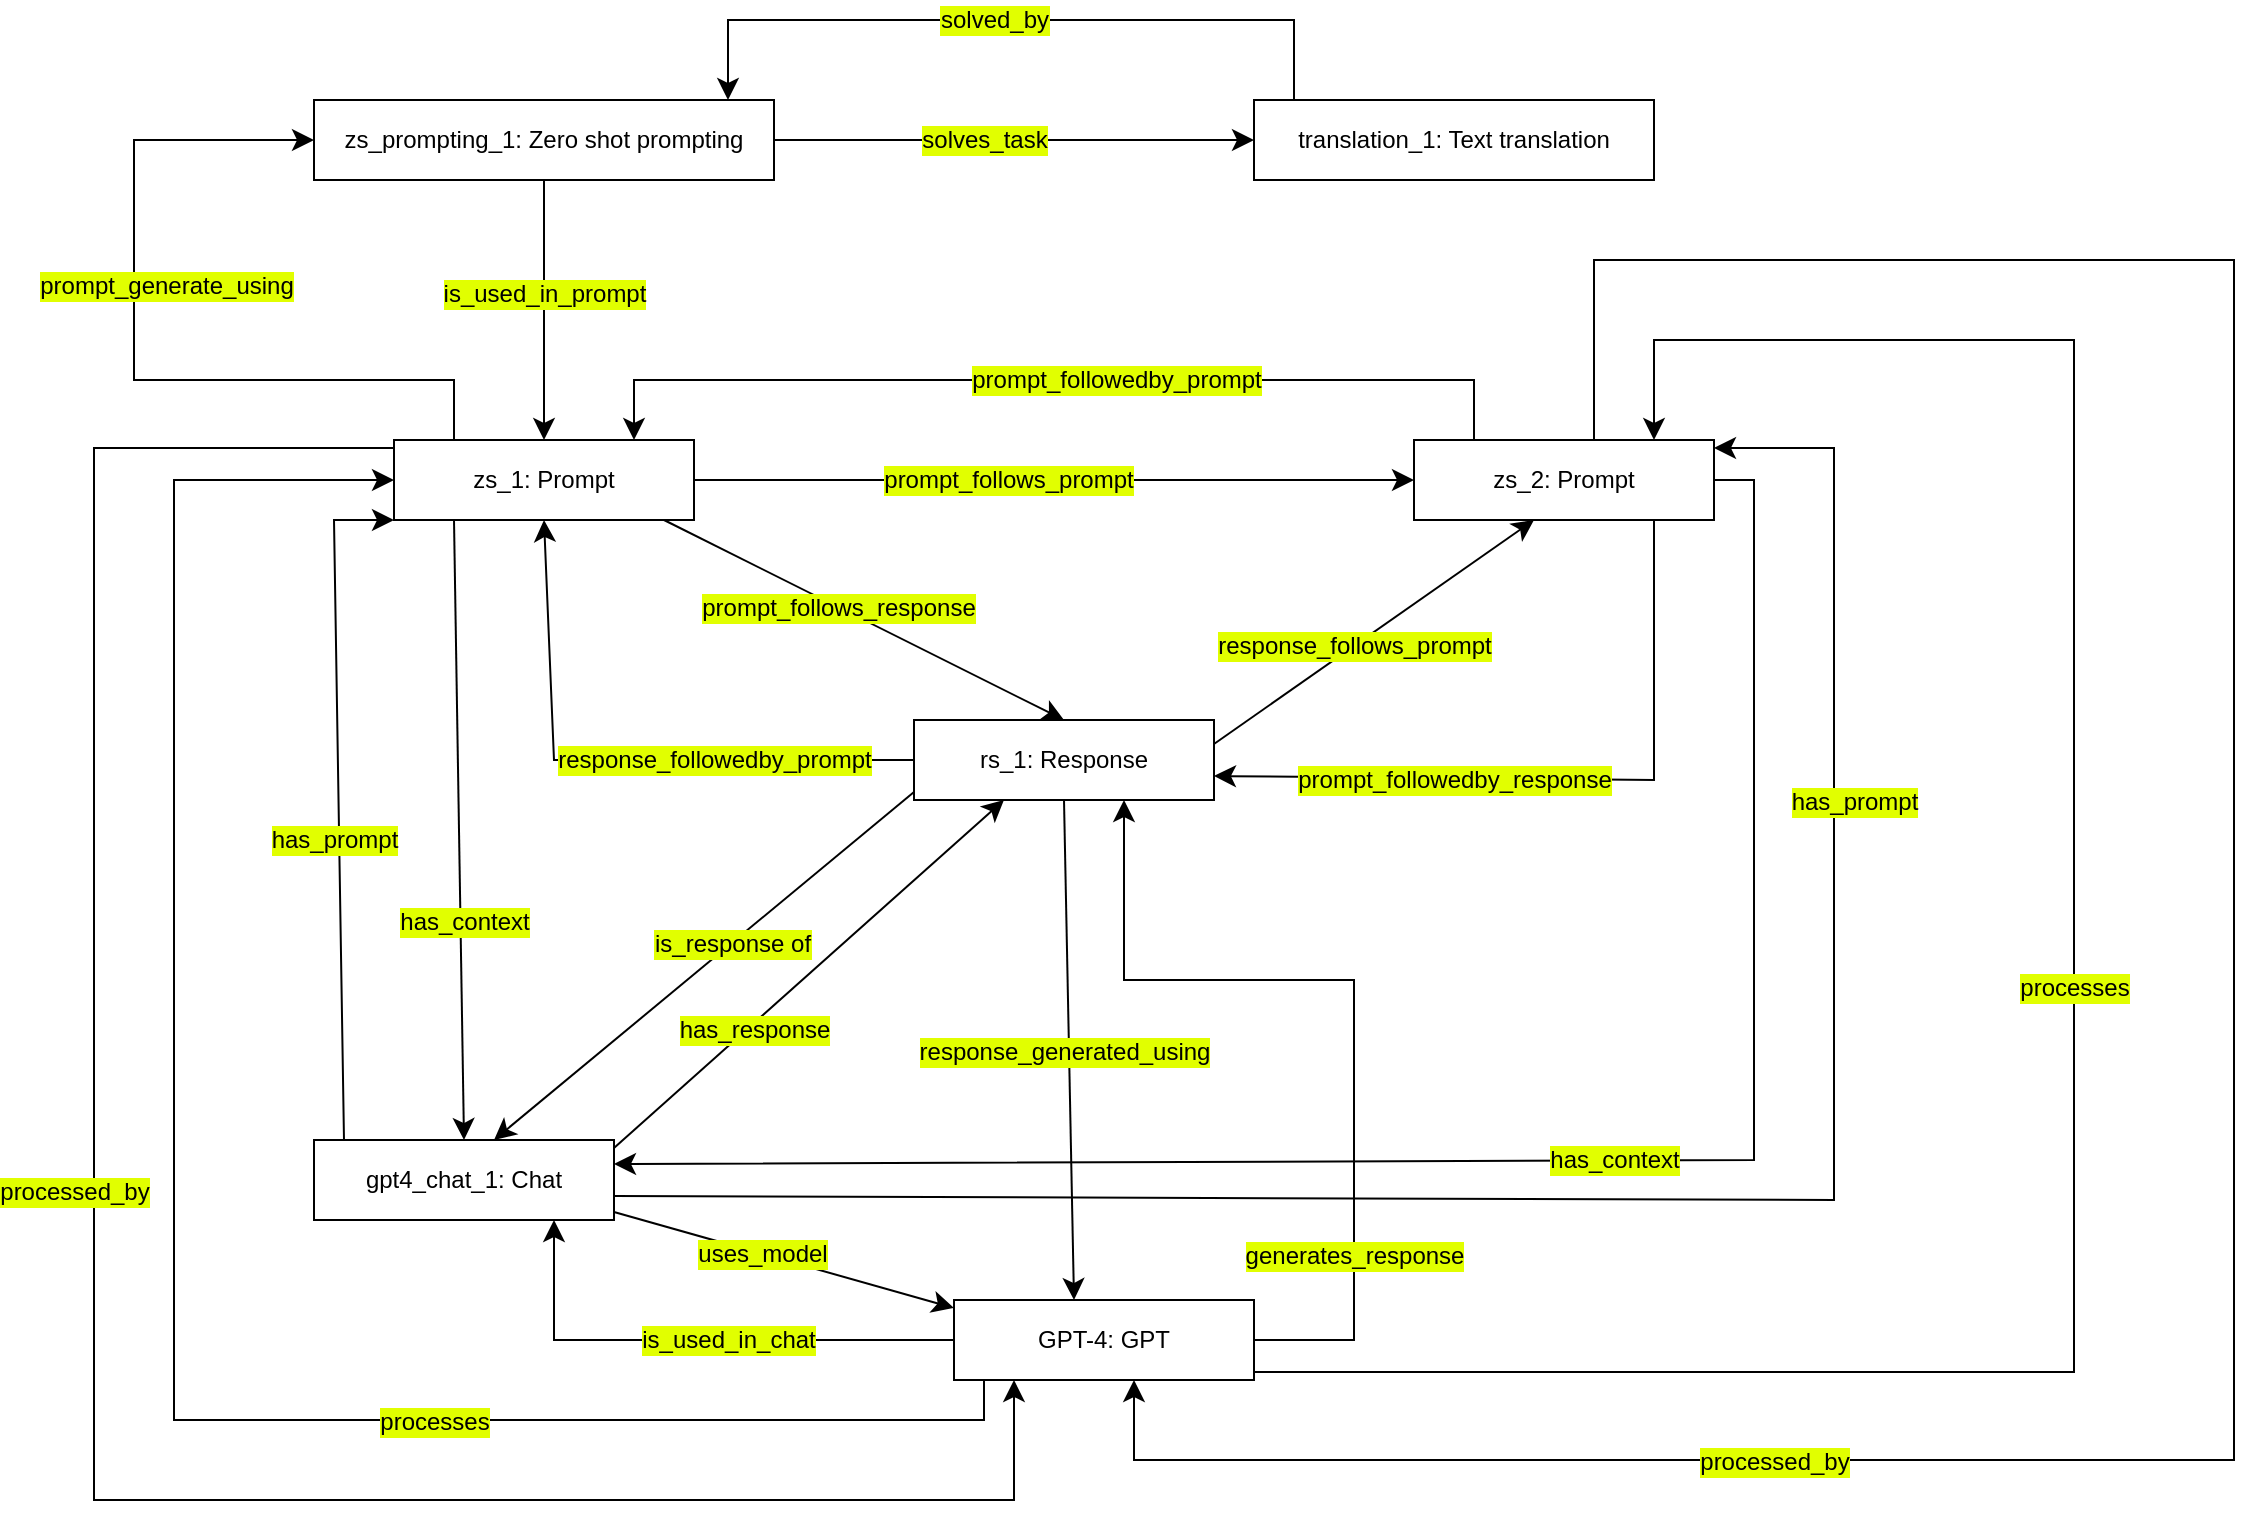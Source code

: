 <mxfile version="24.7.8">
  <diagram name="Pagina-1" id="0HmjSLc4NNgIAtNBORb4">
    <mxGraphModel dx="1050" dy="621" grid="1" gridSize="10" guides="1" tooltips="1" connect="1" arrows="1" fold="1" page="1" pageScale="1" pageWidth="15000" pageHeight="15000" math="0" shadow="0">
      <root>
        <mxCell id="0" />
        <mxCell id="1" parent="0" />
        <mxCell id="l1rVb8GW7DXcUY35VYKV-1" value="zs_1: Prompt" style="rounded=0;whiteSpace=wrap;html=1;snapToPoint=1;points=[[0.1,0],[0.2,0],[0.3,0],[0.4,0],[0.5,0],[0.6,0],[0.7,0],[0.8,0],[0.9,0],[0,0.1],[0,0.3],[0,0.5],[0,0.7],[0,0.9],[0.1,1],[0.2,1],[0.3,1],[0.4,1],[0.5,1],[0.6,1],[0.7,1],[0.8,1],[0.9,1],[1,0.1],[1,0.3],[1,0.5],[1,0.7],[1,0.9]];" parent="1" vertex="1">
          <mxGeometry x="200" y="250" width="150" height="40" as="geometry" />
        </mxCell>
        <mxCell id="l1rVb8GW7DXcUY35VYKV-2" value="rs_1: Response" style="rounded=0;whiteSpace=wrap;html=1;snapToPoint=1;points=[[0.1,0],[0.2,0],[0.3,0],[0.4,0],[0.5,0],[0.6,0],[0.7,0],[0.8,0],[0.9,0],[0,0.1],[0,0.3],[0,0.5],[0,0.7],[0,0.9],[0.1,1],[0.2,1],[0.3,1],[0.4,1],[0.5,1],[0.6,1],[0.7,1],[0.8,1],[0.9,1],[1,0.1],[1,0.3],[1,0.5],[1,0.7],[1,0.9]];" parent="1" vertex="1">
          <mxGeometry x="460" y="390" width="150" height="40" as="geometry" />
        </mxCell>
        <mxCell id="l1rVb8GW7DXcUY35VYKV-3" value="" style="endArrow=classic;html=1;exitX=0.9;exitY=1;exitDx=0;exitDy=0;entryX=0.5;entryY=0;entryDx=0;entryDy=0;endSize=8;arcSize=0;rounded=0;" parent="1" source="l1rVb8GW7DXcUY35VYKV-1" target="l1rVb8GW7DXcUY35VYKV-2" edge="1">
          <mxGeometry width="50" height="50" relative="1" as="geometry">
            <mxPoint x="340" y="320" as="sourcePoint" />
            <mxPoint x="537" y="320" as="targetPoint" />
          </mxGeometry>
        </mxCell>
        <mxCell id="l1rVb8GW7DXcUY35VYKV-4" value="&lt;font color=&quot;#000000&quot;&gt;prompt_follows_response&lt;/font&gt;" style="text;html=1;align=center;verticalAlign=middle;resizable=0;points=[];labelBackgroundColor=#e1ff00;" parent="l1rVb8GW7DXcUY35VYKV-3" vertex="1" connectable="0">
          <mxGeometry x="-0.127" relative="1" as="geometry">
            <mxPoint as="offset" />
          </mxGeometry>
        </mxCell>
        <mxCell id="l1rVb8GW7DXcUY35VYKV-5" value="" style="endArrow=classic;html=1;entryX=0.5;entryY=1;entryDx=0;entryDy=0;endSize=8;arcSize=0;rounded=0;exitX=0;exitY=0.5;exitDx=0;exitDy=0;" parent="1" source="l1rVb8GW7DXcUY35VYKV-2" target="l1rVb8GW7DXcUY35VYKV-1" edge="1">
          <mxGeometry width="50" height="50" relative="1" as="geometry">
            <mxPoint x="350" y="550" as="sourcePoint" />
            <mxPoint x="545" y="400" as="targetPoint" />
            <Array as="points">
              <mxPoint x="280" y="410" />
            </Array>
          </mxGeometry>
        </mxCell>
        <mxCell id="l1rVb8GW7DXcUY35VYKV-6" value="&lt;font color=&quot;#000000&quot;&gt;response_followedby_prompt&lt;/font&gt;" style="text;html=1;align=center;verticalAlign=middle;resizable=0;points=[];labelBackgroundColor=#e1ff00;" parent="l1rVb8GW7DXcUY35VYKV-5" vertex="1" connectable="0">
          <mxGeometry x="-0.127" relative="1" as="geometry">
            <mxPoint x="31" as="offset" />
          </mxGeometry>
        </mxCell>
        <mxCell id="l1rVb8GW7DXcUY35VYKV-7" value="zs_2: Prompt" style="rounded=0;whiteSpace=wrap;html=1;snapToPoint=1;points=[[0.1,0],[0.2,0],[0.3,0],[0.4,0],[0.5,0],[0.6,0],[0.7,0],[0.8,0],[0.9,0],[0,0.1],[0,0.3],[0,0.5],[0,0.7],[0,0.9],[0.1,1],[0.2,1],[0.3,1],[0.4,1],[0.5,1],[0.6,1],[0.7,1],[0.8,1],[0.9,1],[1,0.1],[1,0.3],[1,0.5],[1,0.7],[1,0.9]];" parent="1" vertex="1">
          <mxGeometry x="710" y="250" width="150" height="40" as="geometry" />
        </mxCell>
        <mxCell id="l1rVb8GW7DXcUY35VYKV-9" value="" style="endArrow=classic;html=1;exitX=1;exitY=0.5;exitDx=0;exitDy=0;entryX=0;entryY=0.5;entryDx=0;entryDy=0;endSize=8;arcSize=0;rounded=0;" parent="1" source="l1rVb8GW7DXcUY35VYKV-1" target="l1rVb8GW7DXcUY35VYKV-7" edge="1">
          <mxGeometry width="50" height="50" relative="1" as="geometry">
            <mxPoint x="270" y="300" as="sourcePoint" />
            <mxPoint x="545" y="400" as="targetPoint" />
          </mxGeometry>
        </mxCell>
        <mxCell id="l1rVb8GW7DXcUY35VYKV-10" value="&lt;font color=&quot;#000000&quot;&gt;prompt_follows_prompt&lt;/font&gt;" style="text;html=1;align=center;verticalAlign=middle;resizable=0;points=[];labelBackgroundColor=#e1ff00;" parent="l1rVb8GW7DXcUY35VYKV-9" vertex="1" connectable="0">
          <mxGeometry x="-0.127" relative="1" as="geometry">
            <mxPoint as="offset" />
          </mxGeometry>
        </mxCell>
        <mxCell id="l1rVb8GW7DXcUY35VYKV-12" value="" style="endArrow=classic;html=1;entryX=0.8;entryY=0;entryDx=0;entryDy=0;endSize=8;arcSize=0;rounded=0;exitX=0.2;exitY=0;exitDx=0;exitDy=0;" parent="1" source="l1rVb8GW7DXcUY35VYKV-7" target="l1rVb8GW7DXcUY35VYKV-1" edge="1">
          <mxGeometry width="50" height="50" relative="1" as="geometry">
            <mxPoint x="730" y="200" as="sourcePoint" />
            <mxPoint x="720" y="280" as="targetPoint" />
            <Array as="points">
              <mxPoint x="740" y="220" />
              <mxPoint x="520" y="220" />
              <mxPoint x="320" y="220" />
            </Array>
          </mxGeometry>
        </mxCell>
        <mxCell id="l1rVb8GW7DXcUY35VYKV-13" value="&lt;font color=&quot;#000000&quot;&gt;prompt_followedby_prompt&lt;/font&gt;" style="text;html=1;align=center;verticalAlign=middle;resizable=0;points=[];labelBackgroundColor=#e1ff00;" parent="l1rVb8GW7DXcUY35VYKV-12" vertex="1" connectable="0">
          <mxGeometry x="-0.127" relative="1" as="geometry">
            <mxPoint as="offset" />
          </mxGeometry>
        </mxCell>
        <mxCell id="l1rVb8GW7DXcUY35VYKV-14" value="" style="endArrow=classic;html=1;endSize=8;arcSize=0;rounded=0;exitX=1;exitY=0.3;exitDx=0;exitDy=0;entryX=0.4;entryY=1;entryDx=0;entryDy=0;" parent="1" source="l1rVb8GW7DXcUY35VYKV-2" target="l1rVb8GW7DXcUY35VYKV-7" edge="1">
          <mxGeometry width="50" height="50" relative="1" as="geometry">
            <mxPoint x="670" y="350" as="sourcePoint" />
            <mxPoint x="850" y="390" as="targetPoint" />
          </mxGeometry>
        </mxCell>
        <mxCell id="l1rVb8GW7DXcUY35VYKV-15" value="&lt;font color=&quot;#000000&quot;&gt;response_follows_prompt&lt;/font&gt;" style="text;html=1;align=center;verticalAlign=middle;resizable=0;points=[];labelBackgroundColor=#e1ff00;" parent="l1rVb8GW7DXcUY35VYKV-14" vertex="1" connectable="0">
          <mxGeometry x="-0.127" relative="1" as="geometry">
            <mxPoint as="offset" />
          </mxGeometry>
        </mxCell>
        <mxCell id="l1rVb8GW7DXcUY35VYKV-16" value="" style="endArrow=classic;html=1;endSize=8;arcSize=0;rounded=0;entryX=1;entryY=0.7;entryDx=0;entryDy=0;exitX=0.8;exitY=1;exitDx=0;exitDy=0;" parent="1" source="l1rVb8GW7DXcUY35VYKV-7" target="l1rVb8GW7DXcUY35VYKV-2" edge="1">
          <mxGeometry width="50" height="50" relative="1" as="geometry">
            <mxPoint x="860" y="370" as="sourcePoint" />
            <mxPoint x="780" y="300" as="targetPoint" />
            <Array as="points">
              <mxPoint x="830" y="420" />
            </Array>
          </mxGeometry>
        </mxCell>
        <mxCell id="l1rVb8GW7DXcUY35VYKV-17" value="&lt;font color=&quot;#000000&quot;&gt;prompt_followedby_response&lt;/font&gt;" style="text;html=1;align=center;verticalAlign=middle;resizable=0;points=[];labelBackgroundColor=#e1ff00;" parent="l1rVb8GW7DXcUY35VYKV-16" vertex="1" connectable="0">
          <mxGeometry x="-0.127" relative="1" as="geometry">
            <mxPoint x="-77" as="offset" />
          </mxGeometry>
        </mxCell>
        <mxCell id="j7pigXxhm4i3inLKoeFf-1" value="zs_prompting_1: Zero shot prompting" style="rounded=0;whiteSpace=wrap;html=1;snapToPoint=1;points=[[0.1,0],[0.2,0],[0.3,0],[0.4,0],[0.5,0],[0.6,0],[0.7,0],[0.8,0],[0.9,0],[0,0.1],[0,0.3],[0,0.5],[0,0.7],[0,0.9],[0.1,1],[0.2,1],[0.3,1],[0.4,1],[0.5,1],[0.6,1],[0.7,1],[0.8,1],[0.9,1],[1,0.1],[1,0.3],[1,0.5],[1,0.7],[1,0.9]];" parent="1" vertex="1">
          <mxGeometry x="160" y="80" width="230" height="40" as="geometry" />
        </mxCell>
        <mxCell id="j7pigXxhm4i3inLKoeFf-3" value="" style="endArrow=classic;html=1;exitX=0.5;exitY=1;exitDx=0;exitDy=0;entryX=0.5;entryY=0;entryDx=0;entryDy=0;endSize=8;arcSize=0;rounded=0;" parent="1" source="j7pigXxhm4i3inLKoeFf-1" target="l1rVb8GW7DXcUY35VYKV-1" edge="1">
          <mxGeometry width="50" height="50" relative="1" as="geometry">
            <mxPoint x="360" y="280" as="sourcePoint" />
            <mxPoint x="720" y="280" as="targetPoint" />
          </mxGeometry>
        </mxCell>
        <mxCell id="j7pigXxhm4i3inLKoeFf-4" value="&lt;font color=&quot;#000000&quot;&gt;is_used_in_prompt&lt;/font&gt;" style="text;html=1;align=center;verticalAlign=middle;resizable=0;points=[];labelBackgroundColor=#e1ff00;" parent="j7pigXxhm4i3inLKoeFf-3" vertex="1" connectable="0">
          <mxGeometry x="-0.127" relative="1" as="geometry">
            <mxPoint as="offset" />
          </mxGeometry>
        </mxCell>
        <mxCell id="j7pigXxhm4i3inLKoeFf-6" value="" style="endArrow=classic;html=1;endSize=8;arcSize=0;rounded=0;entryX=0;entryY=0.5;entryDx=0;entryDy=0;exitX=0.2;exitY=0;exitDx=0;exitDy=0;" parent="1" source="l1rVb8GW7DXcUY35VYKV-1" target="j7pigXxhm4i3inLKoeFf-1" edge="1">
          <mxGeometry width="50" height="50" relative="1" as="geometry">
            <mxPoint x="230" y="220" as="sourcePoint" />
            <mxPoint x="100" y="90" as="targetPoint" />
            <Array as="points">
              <mxPoint x="230" y="220" />
              <mxPoint x="70" y="220" />
              <mxPoint x="70" y="100" />
            </Array>
          </mxGeometry>
        </mxCell>
        <mxCell id="j7pigXxhm4i3inLKoeFf-7" value="&lt;font color=&quot;#000000&quot;&gt;prompt_generate_using&lt;/font&gt;" style="text;html=1;align=center;verticalAlign=middle;resizable=0;points=[];labelBackgroundColor=#e1ff00;" parent="j7pigXxhm4i3inLKoeFf-6" vertex="1" connectable="0">
          <mxGeometry x="-0.127" relative="1" as="geometry">
            <mxPoint y="-47" as="offset" />
          </mxGeometry>
        </mxCell>
        <mxCell id="j7pigXxhm4i3inLKoeFf-8" value="translation_1: Text translation" style="rounded=0;whiteSpace=wrap;html=1;snapToPoint=1;points=[[0.1,0],[0.2,0],[0.3,0],[0.4,0],[0.5,0],[0.6,0],[0.7,0],[0.8,0],[0.9,0],[0,0.1],[0,0.3],[0,0.5],[0,0.7],[0,0.9],[0.1,1],[0.2,1],[0.3,1],[0.4,1],[0.5,1],[0.6,1],[0.7,1],[0.8,1],[0.9,1],[1,0.1],[1,0.3],[1,0.5],[1,0.7],[1,0.9]];" parent="1" vertex="1">
          <mxGeometry x="630" y="80" width="200" height="40" as="geometry" />
        </mxCell>
        <mxCell id="j7pigXxhm4i3inLKoeFf-9" value="" style="endArrow=classic;html=1;exitX=1;exitY=0.5;exitDx=0;exitDy=0;endSize=8;arcSize=0;rounded=0;entryX=0;entryY=0.5;entryDx=0;entryDy=0;" parent="1" source="j7pigXxhm4i3inLKoeFf-1" target="j7pigXxhm4i3inLKoeFf-8" edge="1">
          <mxGeometry width="50" height="50" relative="1" as="geometry">
            <mxPoint x="360" y="280" as="sourcePoint" />
            <mxPoint x="620" y="100" as="targetPoint" />
          </mxGeometry>
        </mxCell>
        <mxCell id="j7pigXxhm4i3inLKoeFf-10" value="&lt;font color=&quot;#000000&quot;&gt;solves_task&lt;/font&gt;" style="text;html=1;align=center;verticalAlign=middle;resizable=0;points=[];labelBackgroundColor=#e1ff00;" parent="j7pigXxhm4i3inLKoeFf-9" vertex="1" connectable="0">
          <mxGeometry x="-0.127" relative="1" as="geometry">
            <mxPoint as="offset" />
          </mxGeometry>
        </mxCell>
        <mxCell id="j7pigXxhm4i3inLKoeFf-11" value="" style="endArrow=classic;html=1;endSize=8;arcSize=0;rounded=0;entryX=0.9;entryY=0;entryDx=0;entryDy=0;exitX=0.1;exitY=0;exitDx=0;exitDy=0;" parent="1" source="j7pigXxhm4i3inLKoeFf-8" target="j7pigXxhm4i3inLKoeFf-1" edge="1">
          <mxGeometry width="50" height="50" relative="1" as="geometry">
            <mxPoint x="670" y="40" as="sourcePoint" />
            <mxPoint x="640" y="110" as="targetPoint" />
            <Array as="points">
              <mxPoint x="650" y="40" />
              <mxPoint x="367" y="40" />
            </Array>
          </mxGeometry>
        </mxCell>
        <mxCell id="j7pigXxhm4i3inLKoeFf-12" value="&lt;font color=&quot;#000000&quot;&gt;solved_by&lt;/font&gt;" style="text;html=1;align=center;verticalAlign=middle;resizable=0;points=[];labelBackgroundColor=#e1ff00;" parent="j7pigXxhm4i3inLKoeFf-11" vertex="1" connectable="0">
          <mxGeometry x="-0.127" relative="1" as="geometry">
            <mxPoint x="-32" as="offset" />
          </mxGeometry>
        </mxCell>
        <mxCell id="j7pigXxhm4i3inLKoeFf-14" value="gpt4_chat_1: Chat" style="rounded=0;whiteSpace=wrap;html=1;snapToPoint=1;points=[[0.1,0],[0.2,0],[0.3,0],[0.4,0],[0.5,0],[0.6,0],[0.7,0],[0.8,0],[0.9,0],[0,0.1],[0,0.3],[0,0.5],[0,0.7],[0,0.9],[0.1,1],[0.2,1],[0.3,1],[0.4,1],[0.5,1],[0.6,1],[0.7,1],[0.8,1],[0.9,1],[1,0.1],[1,0.3],[1,0.5],[1,0.7],[1,0.9]];" parent="1" vertex="1">
          <mxGeometry x="160" y="600" width="150" height="40" as="geometry" />
        </mxCell>
        <mxCell id="j7pigXxhm4i3inLKoeFf-15" value="" style="endArrow=classic;html=1;exitX=0.2;exitY=1;exitDx=0;exitDy=0;entryX=0.5;entryY=0;entryDx=0;entryDy=0;endSize=8;arcSize=0;rounded=0;" parent="1" edge="1" target="j7pigXxhm4i3inLKoeFf-14" source="l1rVb8GW7DXcUY35VYKV-1">
          <mxGeometry width="50" height="50" relative="1" as="geometry">
            <mxPoint x="240" y="290" as="sourcePoint" />
            <mxPoint x="245" y="600" as="targetPoint" />
          </mxGeometry>
        </mxCell>
        <mxCell id="j7pigXxhm4i3inLKoeFf-16" value="&lt;font color=&quot;#000000&quot;&gt;has_context&lt;/font&gt;" style="text;html=1;align=center;verticalAlign=middle;resizable=0;points=[];labelBackgroundColor=#e1ff00;" parent="j7pigXxhm4i3inLKoeFf-15" vertex="1" connectable="0">
          <mxGeometry x="-0.127" relative="1" as="geometry">
            <mxPoint x="3" y="65" as="offset" />
          </mxGeometry>
        </mxCell>
        <mxCell id="j7pigXxhm4i3inLKoeFf-17" value="GPT-4: GPT" style="rounded=0;whiteSpace=wrap;html=1;snapToPoint=1;points=[[0.1,0],[0.2,0],[0.3,0],[0.4,0],[0.5,0],[0.6,0],[0.7,0],[0.8,0],[0.9,0],[0,0.1],[0,0.3],[0,0.5],[0,0.7],[0,0.9],[0.1,1],[0.2,1],[0.3,1],[0.4,1],[0.5,1],[0.6,1],[0.7,1],[0.8,1],[0.9,1],[1,0.1],[1,0.3],[1,0.5],[1,0.7],[1,0.9]];" parent="1" vertex="1">
          <mxGeometry x="480" y="680" width="150" height="40" as="geometry" />
        </mxCell>
        <mxCell id="j7pigXxhm4i3inLKoeFf-18" value="" style="endArrow=classic;html=1;exitX=0.1;exitY=0;exitDx=0;exitDy=0;endSize=8;arcSize=0;rounded=0;entryX=0;entryY=0.9;entryDx=0;entryDy=0;" parent="1" edge="1" source="j7pigXxhm4i3inLKoeFf-14">
          <mxGeometry width="50" height="50" relative="1" as="geometry">
            <mxPoint x="205" y="604" as="sourcePoint" />
            <mxPoint x="200" y="290" as="targetPoint" />
            <Array as="points">
              <mxPoint x="170" y="290" />
            </Array>
          </mxGeometry>
        </mxCell>
        <mxCell id="j7pigXxhm4i3inLKoeFf-19" value="&lt;font color=&quot;#000000&quot;&gt;has_prompt&lt;/font&gt;" style="text;html=1;align=center;verticalAlign=middle;resizable=0;points=[];labelBackgroundColor=#e1ff00;" parent="j7pigXxhm4i3inLKoeFf-18" vertex="1" connectable="0">
          <mxGeometry x="-0.127" relative="1" as="geometry">
            <mxPoint x="-3" y="-2" as="offset" />
          </mxGeometry>
        </mxCell>
        <mxCell id="j7pigXxhm4i3inLKoeFf-20" value="" style="endArrow=classic;html=1;endSize=8;arcSize=0;rounded=0;entryX=0.6;entryY=0;entryDx=0;entryDy=0;exitX=0;exitY=0.9;exitDx=0;exitDy=0;" parent="1" source="l1rVb8GW7DXcUY35VYKV-2" target="j7pigXxhm4i3inLKoeFf-14" edge="1">
          <mxGeometry width="50" height="50" relative="1" as="geometry">
            <mxPoint x="400" y="530" as="sourcePoint" />
            <mxPoint x="780" y="300" as="targetPoint" />
          </mxGeometry>
        </mxCell>
        <mxCell id="j7pigXxhm4i3inLKoeFf-21" value="&lt;font color=&quot;#000000&quot;&gt;is_response of&lt;/font&gt;" style="text;html=1;align=center;verticalAlign=middle;resizable=0;points=[];labelBackgroundColor=#e1ff00;" parent="j7pigXxhm4i3inLKoeFf-20" vertex="1" connectable="0">
          <mxGeometry x="-0.127" relative="1" as="geometry">
            <mxPoint as="offset" />
          </mxGeometry>
        </mxCell>
        <mxCell id="j7pigXxhm4i3inLKoeFf-22" value="" style="endArrow=classic;html=1;endSize=8;arcSize=0;rounded=0;entryX=0.3;entryY=1;entryDx=0;entryDy=0;exitX=1;exitY=0.1;exitDx=0;exitDy=0;" parent="1" source="j7pigXxhm4i3inLKoeFf-14" target="l1rVb8GW7DXcUY35VYKV-2" edge="1">
          <mxGeometry width="50" height="50" relative="1" as="geometry">
            <mxPoint x="470" y="436" as="sourcePoint" />
            <mxPoint x="260" y="610" as="targetPoint" />
          </mxGeometry>
        </mxCell>
        <mxCell id="j7pigXxhm4i3inLKoeFf-23" value="&lt;font color=&quot;#000000&quot;&gt;has_response&lt;/font&gt;" style="text;html=1;align=center;verticalAlign=middle;resizable=0;points=[];labelBackgroundColor=#e1ff00;" parent="j7pigXxhm4i3inLKoeFf-22" vertex="1" connectable="0">
          <mxGeometry x="-0.127" relative="1" as="geometry">
            <mxPoint x="-15" y="17" as="offset" />
          </mxGeometry>
        </mxCell>
        <mxCell id="j7pigXxhm4i3inLKoeFf-26" value="" style="endArrow=classic;html=1;entryX=1;entryY=0.3;entryDx=0;entryDy=0;endSize=8;arcSize=0;rounded=0;exitX=1;exitY=0.5;exitDx=0;exitDy=0;" parent="1" source="l1rVb8GW7DXcUY35VYKV-7" target="j7pigXxhm4i3inLKoeFf-14" edge="1">
          <mxGeometry width="50" height="50" relative="1" as="geometry">
            <mxPoint x="840" y="480" as="sourcePoint" />
            <mxPoint x="230" y="610" as="targetPoint" />
            <Array as="points">
              <mxPoint x="880" y="270" />
              <mxPoint x="880" y="550" />
              <mxPoint x="880" y="610" />
            </Array>
          </mxGeometry>
        </mxCell>
        <mxCell id="j7pigXxhm4i3inLKoeFf-27" value="&lt;font color=&quot;#000000&quot;&gt;has_context&lt;/font&gt;" style="text;html=1;align=center;verticalAlign=middle;resizable=0;points=[];labelBackgroundColor=#e1ff00;" parent="j7pigXxhm4i3inLKoeFf-26" vertex="1" connectable="0">
          <mxGeometry x="-0.127" relative="1" as="geometry">
            <mxPoint x="-24" as="offset" />
          </mxGeometry>
        </mxCell>
        <mxCell id="j7pigXxhm4i3inLKoeFf-28" value="" style="endArrow=classic;html=1;endSize=8;arcSize=0;rounded=0;exitX=1;exitY=0.7;exitDx=0;exitDy=0;entryX=1;entryY=0.1;entryDx=0;entryDy=0;" parent="1" source="j7pigXxhm4i3inLKoeFf-14" target="l1rVb8GW7DXcUY35VYKV-7" edge="1">
          <mxGeometry width="50" height="50" relative="1" as="geometry">
            <mxPoint x="320" y="614" as="sourcePoint" />
            <mxPoint x="920" y="250" as="targetPoint" />
            <Array as="points">
              <mxPoint x="920" y="630" />
              <mxPoint x="920" y="254" />
            </Array>
          </mxGeometry>
        </mxCell>
        <mxCell id="j7pigXxhm4i3inLKoeFf-29" value="&lt;font color=&quot;#000000&quot;&gt;has_prompt&lt;/font&gt;" style="text;html=1;align=center;verticalAlign=middle;resizable=0;points=[];labelBackgroundColor=#e1ff00;" parent="j7pigXxhm4i3inLKoeFf-28" vertex="1" connectable="0">
          <mxGeometry x="-0.127" relative="1" as="geometry">
            <mxPoint x="163" y="-199" as="offset" />
          </mxGeometry>
        </mxCell>
        <mxCell id="j7pigXxhm4i3inLKoeFf-30" value="" style="endArrow=classic;html=1;endSize=8;arcSize=0;rounded=0;entryX=0.4;entryY=0;entryDx=0;entryDy=0;exitX=0.5;exitY=1;exitDx=0;exitDy=0;" parent="1" source="l1rVb8GW7DXcUY35VYKV-2" target="j7pigXxhm4i3inLKoeFf-17" edge="1">
          <mxGeometry width="50" height="50" relative="1" as="geometry">
            <mxPoint x="600" y="480" as="sourcePoint" />
            <mxPoint x="515" y="440" as="targetPoint" />
          </mxGeometry>
        </mxCell>
        <mxCell id="j7pigXxhm4i3inLKoeFf-31" value="&lt;font color=&quot;#000000&quot;&gt;response_generated_using&lt;/font&gt;" style="text;html=1;align=center;verticalAlign=middle;resizable=0;points=[];labelBackgroundColor=#e1ff00;" parent="j7pigXxhm4i3inLKoeFf-30" vertex="1" connectable="0">
          <mxGeometry x="-0.127" relative="1" as="geometry">
            <mxPoint x="-2" y="17" as="offset" />
          </mxGeometry>
        </mxCell>
        <mxCell id="j7pigXxhm4i3inLKoeFf-32" value="" style="endArrow=classic;html=1;endSize=8;arcSize=0;rounded=0;entryX=0.7;entryY=1;entryDx=0;entryDy=0;exitX=1;exitY=0.5;exitDx=0;exitDy=0;" parent="1" source="j7pigXxhm4i3inLKoeFf-17" target="l1rVb8GW7DXcUY35VYKV-2" edge="1">
          <mxGeometry width="50" height="50" relative="1" as="geometry">
            <mxPoint x="670" y="690" as="sourcePoint" />
            <mxPoint x="550" y="690" as="targetPoint" />
            <Array as="points">
              <mxPoint x="680" y="700" />
              <mxPoint x="680" y="520" />
              <mxPoint x="565" y="520" />
            </Array>
          </mxGeometry>
        </mxCell>
        <mxCell id="j7pigXxhm4i3inLKoeFf-33" value="&lt;font color=&quot;#000000&quot;&gt;generates_response&lt;/font&gt;" style="text;html=1;align=center;verticalAlign=middle;resizable=0;points=[];labelBackgroundColor=#e1ff00;" parent="j7pigXxhm4i3inLKoeFf-32" vertex="1" connectable="0">
          <mxGeometry x="-0.127" relative="1" as="geometry">
            <mxPoint y="98" as="offset" />
          </mxGeometry>
        </mxCell>
        <mxCell id="j7pigXxhm4i3inLKoeFf-34" value="" style="endArrow=classic;html=1;endSize=8;arcSize=0;rounded=0;exitX=1;exitY=0.9;exitDx=0;exitDy=0;entryX=0;entryY=0.1;entryDx=0;entryDy=0;" parent="1" source="j7pigXxhm4i3inLKoeFf-14" target="j7pigXxhm4i3inLKoeFf-17" edge="1">
          <mxGeometry width="50" height="50" relative="1" as="geometry">
            <mxPoint x="370" y="730" as="sourcePoint" />
            <mxPoint x="410" y="840" as="targetPoint" />
          </mxGeometry>
        </mxCell>
        <mxCell id="j7pigXxhm4i3inLKoeFf-35" value="&lt;font color=&quot;#000000&quot;&gt;uses_model&lt;/font&gt;" style="text;html=1;align=center;verticalAlign=middle;resizable=0;points=[];labelBackgroundColor=#e1ff00;" parent="j7pigXxhm4i3inLKoeFf-34" vertex="1" connectable="0">
          <mxGeometry x="-0.127" relative="1" as="geometry">
            <mxPoint as="offset" />
          </mxGeometry>
        </mxCell>
        <mxCell id="j7pigXxhm4i3inLKoeFf-36" value="" style="endArrow=classic;html=1;endSize=8;arcSize=0;rounded=0;entryX=0.8;entryY=1;entryDx=0;entryDy=0;exitX=0;exitY=0.5;exitDx=0;exitDy=0;" parent="1" source="j7pigXxhm4i3inLKoeFf-17" target="j7pigXxhm4i3inLKoeFf-14" edge="1">
          <mxGeometry width="50" height="50" relative="1" as="geometry">
            <mxPoint x="350" y="800" as="sourcePoint" />
            <mxPoint x="490" y="694" as="targetPoint" />
            <Array as="points">
              <mxPoint x="280" y="700" />
            </Array>
          </mxGeometry>
        </mxCell>
        <mxCell id="j7pigXxhm4i3inLKoeFf-37" value="&lt;font color=&quot;#000000&quot;&gt;is_used_in_chat&lt;/font&gt;" style="text;html=1;align=center;verticalAlign=middle;resizable=0;points=[];labelBackgroundColor=#e1ff00;" parent="j7pigXxhm4i3inLKoeFf-36" vertex="1" connectable="0">
          <mxGeometry x="-0.127" relative="1" as="geometry">
            <mxPoint as="offset" />
          </mxGeometry>
        </mxCell>
        <mxCell id="j7pigXxhm4i3inLKoeFf-39" value="" style="endArrow=classic;html=1;endSize=8;arcSize=0;rounded=0;exitX=0;exitY=0.1;exitDx=0;exitDy=0;entryX=0.2;entryY=1;entryDx=0;entryDy=0;" parent="1" source="l1rVb8GW7DXcUY35VYKV-1" target="j7pigXxhm4i3inLKoeFf-17" edge="1">
          <mxGeometry width="50" height="50" relative="1" as="geometry">
            <mxPoint y="430" as="sourcePoint" />
            <mxPoint x="530" y="780" as="targetPoint" />
            <Array as="points">
              <mxPoint x="50" y="254" />
              <mxPoint x="50" y="780" />
              <mxPoint x="510" y="780" />
            </Array>
          </mxGeometry>
        </mxCell>
        <mxCell id="j7pigXxhm4i3inLKoeFf-40" value="&lt;font color=&quot;#000000&quot;&gt;processed_by&lt;/font&gt;" style="text;html=1;align=center;verticalAlign=middle;resizable=0;points=[];labelBackgroundColor=#e1ff00;" parent="j7pigXxhm4i3inLKoeFf-39" vertex="1" connectable="0">
          <mxGeometry x="-0.127" relative="1" as="geometry">
            <mxPoint x="-10" as="offset" />
          </mxGeometry>
        </mxCell>
        <mxCell id="j7pigXxhm4i3inLKoeFf-41" value="" style="endArrow=classic;html=1;exitX=0.1;exitY=1;exitDx=0;exitDy=0;endSize=8;arcSize=0;rounded=0;entryX=0;entryY=0.5;entryDx=0;entryDy=0;" parent="1" source="j7pigXxhm4i3inLKoeFf-17" target="l1rVb8GW7DXcUY35VYKV-1" edge="1">
          <mxGeometry width="50" height="50" relative="1" as="geometry">
            <mxPoint x="390" y="560" as="sourcePoint" />
            <mxPoint x="90" y="480" as="targetPoint" />
            <Array as="points">
              <mxPoint x="495" y="740" />
              <mxPoint x="90" y="740" />
              <mxPoint x="90" y="270" />
            </Array>
          </mxGeometry>
        </mxCell>
        <mxCell id="j7pigXxhm4i3inLKoeFf-42" value="&lt;font color=&quot;#000000&quot;&gt;processes&lt;/font&gt;" style="text;html=1;align=center;verticalAlign=middle;resizable=0;points=[];labelBackgroundColor=#e1ff00;" parent="j7pigXxhm4i3inLKoeFf-41" vertex="1" connectable="0">
          <mxGeometry x="-0.127" relative="1" as="geometry">
            <mxPoint x="130" y="14" as="offset" />
          </mxGeometry>
        </mxCell>
        <mxCell id="j7pigXxhm4i3inLKoeFf-43" value="" style="endArrow=classic;html=1;endSize=8;arcSize=0;rounded=0;exitX=1;exitY=0.9;exitDx=0;exitDy=0;entryX=0.8;entryY=0;entryDx=0;entryDy=0;" parent="1" source="j7pigXxhm4i3inLKoeFf-17" target="l1rVb8GW7DXcUY35VYKV-7" edge="1">
          <mxGeometry width="50" height="50" relative="1" as="geometry">
            <mxPoint x="750" y="824" as="sourcePoint" />
            <mxPoint x="1040" y="200" as="targetPoint" />
            <Array as="points">
              <mxPoint x="1040" y="716" />
              <mxPoint x="1040" y="200" />
              <mxPoint x="830" y="200" />
            </Array>
          </mxGeometry>
        </mxCell>
        <mxCell id="j7pigXxhm4i3inLKoeFf-44" value="&lt;font color=&quot;#000000&quot;&gt;processes&lt;/font&gt;" style="text;html=1;align=center;verticalAlign=middle;resizable=0;points=[];labelBackgroundColor=#e1ff00;" parent="j7pigXxhm4i3inLKoeFf-43" vertex="1" connectable="0">
          <mxGeometry x="-0.127" relative="1" as="geometry">
            <mxPoint y="-85" as="offset" />
          </mxGeometry>
        </mxCell>
        <mxCell id="j7pigXxhm4i3inLKoeFf-47" value="" style="endArrow=classic;html=1;endSize=8;arcSize=0;rounded=0;exitX=0.6;exitY=0;exitDx=0;exitDy=0;entryX=0.6;entryY=1;entryDx=0;entryDy=0;" parent="1" source="l1rVb8GW7DXcUY35VYKV-7" target="j7pigXxhm4i3inLKoeFf-17" edge="1">
          <mxGeometry width="50" height="50" relative="1" as="geometry">
            <mxPoint x="620" y="412" as="sourcePoint" />
            <mxPoint x="700" y="760" as="targetPoint" />
            <Array as="points">
              <mxPoint x="800" y="160" />
              <mxPoint x="1120" y="160" />
              <mxPoint x="1120" y="760" />
              <mxPoint x="570" y="760" />
            </Array>
          </mxGeometry>
        </mxCell>
        <mxCell id="j7pigXxhm4i3inLKoeFf-48" value="&lt;font color=&quot;#000000&quot;&gt;processed_by&lt;/font&gt;" style="text;html=1;align=center;verticalAlign=middle;resizable=0;points=[];labelBackgroundColor=#e1ff00;" parent="j7pigXxhm4i3inLKoeFf-47" vertex="1" connectable="0">
          <mxGeometry x="-0.127" relative="1" as="geometry">
            <mxPoint x="-230" y="312" as="offset" />
          </mxGeometry>
        </mxCell>
      </root>
    </mxGraphModel>
  </diagram>
</mxfile>
